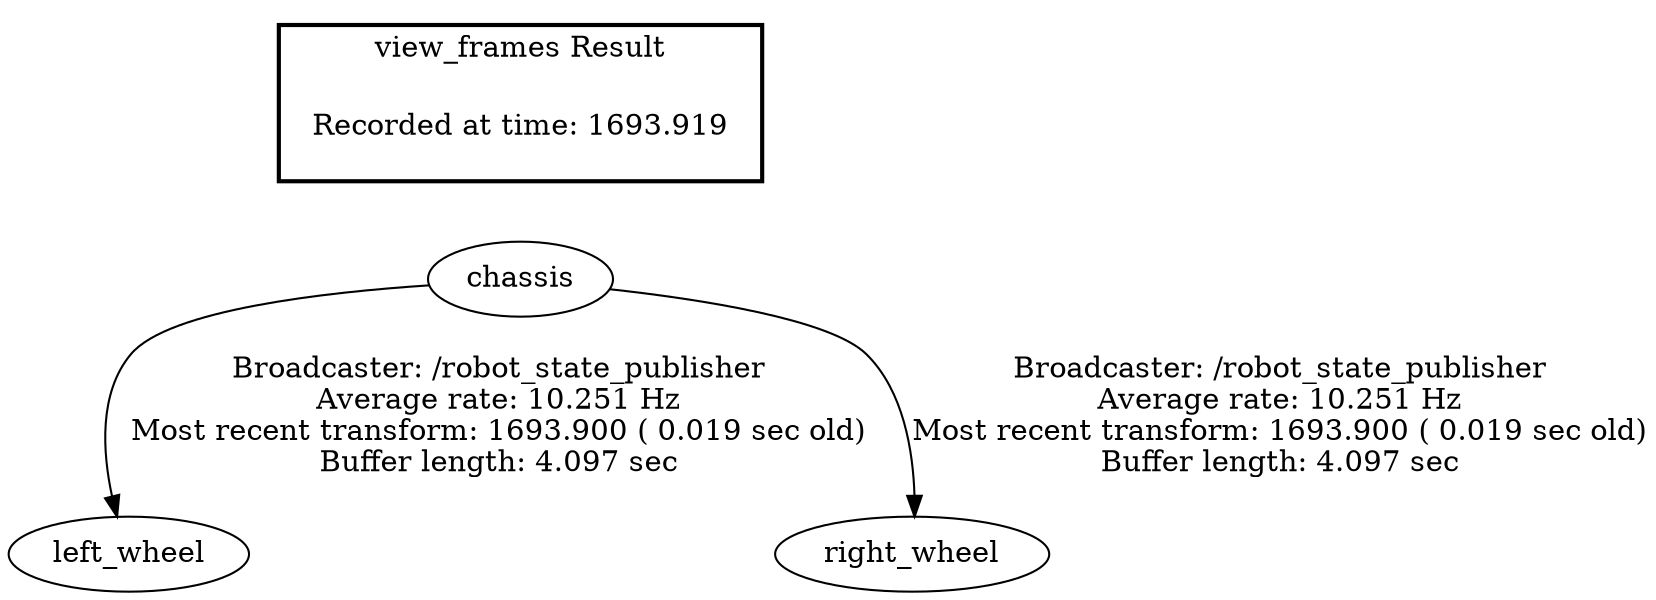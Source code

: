 digraph G {
"chassis" -> "left_wheel"[label="Broadcaster: /robot_state_publisher\nAverage rate: 10.251 Hz\nMost recent transform: 1693.900 ( 0.019 sec old)\nBuffer length: 4.097 sec\n"];
"chassis" -> "right_wheel"[label="Broadcaster: /robot_state_publisher\nAverage rate: 10.251 Hz\nMost recent transform: 1693.900 ( 0.019 sec old)\nBuffer length: 4.097 sec\n"];
edge [style=invis];
 subgraph cluster_legend { style=bold; color=black; label ="view_frames Result";
"Recorded at time: 1693.919"[ shape=plaintext ] ;
 }->"chassis";
}